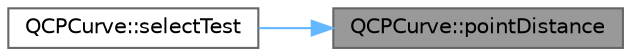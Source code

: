 digraph "QCPCurve::pointDistance"
{
 // LATEX_PDF_SIZE
  bgcolor="transparent";
  edge [fontname=Helvetica,fontsize=10,labelfontname=Helvetica,labelfontsize=10];
  node [fontname=Helvetica,fontsize=10,shape=box,height=0.2,width=0.4];
  rankdir="RL";
  Node1 [label="QCPCurve::pointDistance",height=0.2,width=0.4,color="gray40", fillcolor="grey60", style="filled", fontcolor="black",tooltip=" "];
  Node1 -> Node2 [dir="back",color="steelblue1",style="solid"];
  Node2 [label="QCPCurve::selectTest",height=0.2,width=0.4,color="grey40", fillcolor="white", style="filled",URL="$class_q_c_p_curve.html#a0ed9b7e6b4bc72010d6fcd974af46a8b",tooltip=" "];
}
